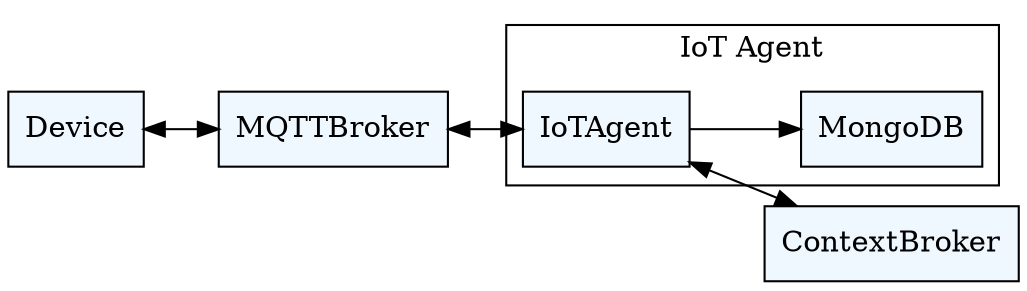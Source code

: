digraph G {
  rankdir=LR;
  compound=true;
  node [shape="record" style="filled" fillcolor="aliceblue"];
  splines=line;
  Device;
  MQTTBroker;
  subgraph cluster {
      label="IoT Agent";
      IoTAgent -> MongoDB;
  }
  ContextBroker [fillcolor="aliceblue"];
  Device -> MQTTBroker [dir="both"];
  MQTTBroker -> IoTAgent [dir="both"];
  IoTAgent -> ContextBroker [dir="both"];
}
